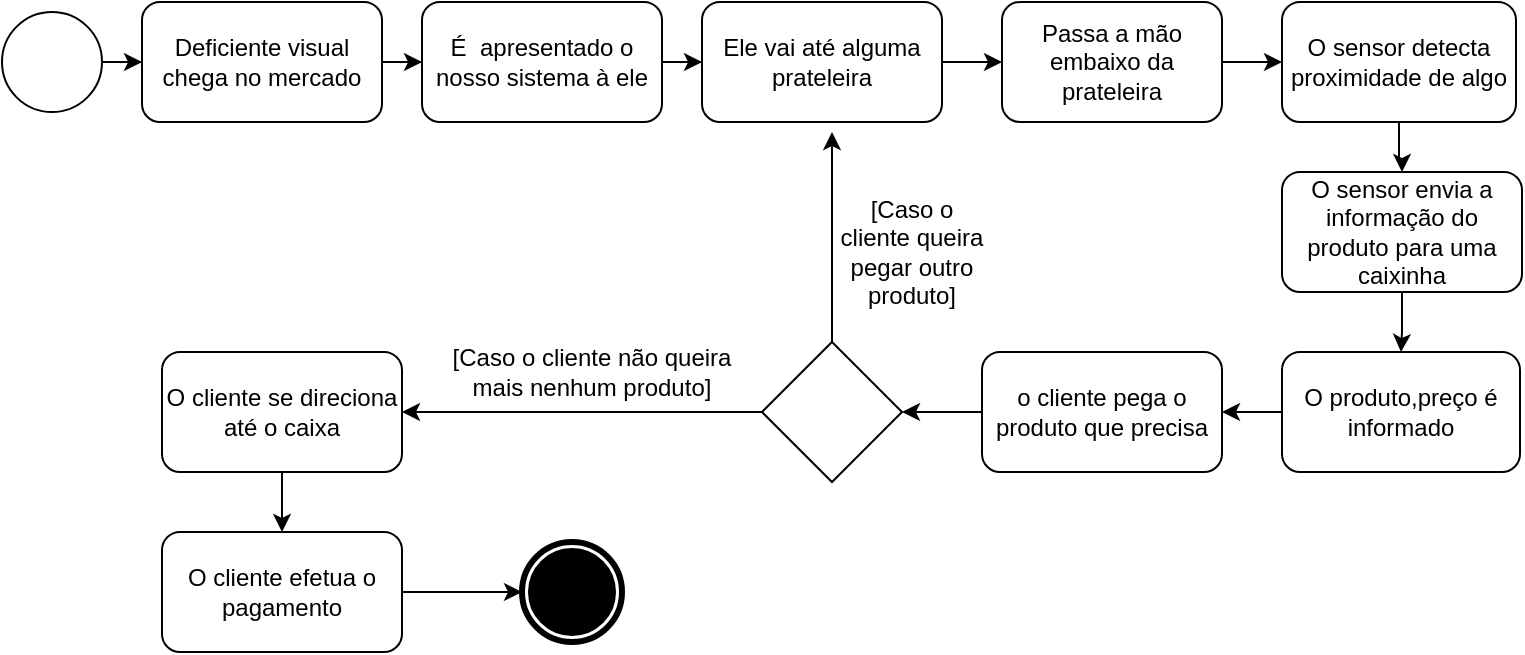 <mxfile pages="1" version="11.2.4" type="device"><diagram id="BJ-64IzL2NEHogAmG8qW" name="Page-1"><mxGraphModel dx="868" dy="480" grid="1" gridSize="10" guides="1" tooltips="1" connect="1" arrows="1" fold="1" page="1" pageScale="1" pageWidth="827" pageHeight="1169" math="0" shadow="0"><root><mxCell id="0"/><mxCell id="1" parent="0"/><mxCell id="x_xNSBSPTDFsIbwkqEu0-4" style="edgeStyle=orthogonalEdgeStyle;rounded=0;orthogonalLoop=1;jettySize=auto;html=1;" parent="1" source="x_xNSBSPTDFsIbwkqEu0-1" target="x_xNSBSPTDFsIbwkqEu0-2" edge="1"><mxGeometry relative="1" as="geometry"/></mxCell><mxCell id="x_xNSBSPTDFsIbwkqEu0-1" value="" style="ellipse;whiteSpace=wrap;html=1;aspect=fixed;" parent="1" vertex="1"><mxGeometry x="50" y="30" width="50" height="50" as="geometry"/></mxCell><mxCell id="x_xNSBSPTDFsIbwkqEu0-5" style="edgeStyle=orthogonalEdgeStyle;rounded=0;orthogonalLoop=1;jettySize=auto;html=1;" parent="1" source="x_xNSBSPTDFsIbwkqEu0-2" target="x_xNSBSPTDFsIbwkqEu0-3" edge="1"><mxGeometry relative="1" as="geometry"/></mxCell><mxCell id="x_xNSBSPTDFsIbwkqEu0-2" value="Deficiente visual chega no mercado" style="rounded=1;whiteSpace=wrap;html=1;" parent="1" vertex="1"><mxGeometry x="120" y="25" width="120" height="60" as="geometry"/></mxCell><mxCell id="x_xNSBSPTDFsIbwkqEu0-7" style="edgeStyle=orthogonalEdgeStyle;rounded=0;orthogonalLoop=1;jettySize=auto;html=1;" parent="1" source="x_xNSBSPTDFsIbwkqEu0-3" target="x_xNSBSPTDFsIbwkqEu0-6" edge="1"><mxGeometry relative="1" as="geometry"/></mxCell><mxCell id="x_xNSBSPTDFsIbwkqEu0-3" value="É&amp;nbsp; apresentado o nosso sistema à ele" style="rounded=1;whiteSpace=wrap;html=1;" parent="1" vertex="1"><mxGeometry x="260" y="25" width="120" height="60" as="geometry"/></mxCell><mxCell id="x_xNSBSPTDFsIbwkqEu0-9" value="" style="edgeStyle=orthogonalEdgeStyle;rounded=0;orthogonalLoop=1;jettySize=auto;html=1;" parent="1" source="x_xNSBSPTDFsIbwkqEu0-6" target="x_xNSBSPTDFsIbwkqEu0-8" edge="1"><mxGeometry relative="1" as="geometry"/></mxCell><mxCell id="x_xNSBSPTDFsIbwkqEu0-6" value="Ele vai até alguma prateleira" style="rounded=1;whiteSpace=wrap;html=1;" parent="1" vertex="1"><mxGeometry x="400" y="25" width="120" height="60" as="geometry"/></mxCell><mxCell id="x_xNSBSPTDFsIbwkqEu0-11" style="edgeStyle=orthogonalEdgeStyle;rounded=0;orthogonalLoop=1;jettySize=auto;html=1;" parent="1" source="x_xNSBSPTDFsIbwkqEu0-8" target="x_xNSBSPTDFsIbwkqEu0-10" edge="1"><mxGeometry relative="1" as="geometry"/></mxCell><mxCell id="x_xNSBSPTDFsIbwkqEu0-8" value="Passa a mão embaixo da prateleira" style="rounded=1;whiteSpace=wrap;html=1;" parent="1" vertex="1"><mxGeometry x="550" y="25" width="110" height="60" as="geometry"/></mxCell><mxCell id="x_xNSBSPTDFsIbwkqEu0-15" style="edgeStyle=orthogonalEdgeStyle;rounded=0;orthogonalLoop=1;jettySize=auto;html=1;entryX=0.5;entryY=0;entryDx=0;entryDy=0;" parent="1" source="x_xNSBSPTDFsIbwkqEu0-10" target="x_xNSBSPTDFsIbwkqEu0-14" edge="1"><mxGeometry relative="1" as="geometry"/></mxCell><mxCell id="x_xNSBSPTDFsIbwkqEu0-10" value="O sensor detecta proximidade de algo" style="rounded=1;whiteSpace=wrap;html=1;" parent="1" vertex="1"><mxGeometry x="690" y="25" width="117" height="60" as="geometry"/></mxCell><mxCell id="x_xNSBSPTDFsIbwkqEu0-18" value="" style="edgeStyle=orthogonalEdgeStyle;rounded=0;orthogonalLoop=1;jettySize=auto;html=1;" parent="1" source="x_xNSBSPTDFsIbwkqEu0-14" target="x_xNSBSPTDFsIbwkqEu0-16" edge="1"><mxGeometry relative="1" as="geometry"/></mxCell><mxCell id="x_xNSBSPTDFsIbwkqEu0-14" value="O sensor envia a informação do produto para uma caixinha" style="rounded=1;whiteSpace=wrap;html=1;" parent="1" vertex="1"><mxGeometry x="690" y="110" width="120" height="60" as="geometry"/></mxCell><mxCell id="x_xNSBSPTDFsIbwkqEu0-19" style="edgeStyle=orthogonalEdgeStyle;rounded=0;orthogonalLoop=1;jettySize=auto;html=1;entryX=1;entryY=0.5;entryDx=0;entryDy=0;" parent="1" source="x_xNSBSPTDFsIbwkqEu0-16" target="x_xNSBSPTDFsIbwkqEu0-17" edge="1"><mxGeometry relative="1" as="geometry"/></mxCell><mxCell id="x_xNSBSPTDFsIbwkqEu0-16" value="O produto,preço é informado" style="rounded=1;whiteSpace=wrap;html=1;" parent="1" vertex="1"><mxGeometry x="690" y="200" width="119" height="60" as="geometry"/></mxCell><mxCell id="x_xNSBSPTDFsIbwkqEu0-22" style="edgeStyle=orthogonalEdgeStyle;rounded=0;orthogonalLoop=1;jettySize=auto;html=1;entryX=1;entryY=0.5;entryDx=0;entryDy=0;" parent="1" source="x_xNSBSPTDFsIbwkqEu0-17" target="x_xNSBSPTDFsIbwkqEu0-21" edge="1"><mxGeometry relative="1" as="geometry"/></mxCell><mxCell id="x_xNSBSPTDFsIbwkqEu0-17" value="o cliente pega o produto que precisa" style="rounded=1;whiteSpace=wrap;html=1;" parent="1" vertex="1"><mxGeometry x="540" y="200" width="120" height="60" as="geometry"/></mxCell><mxCell id="x_xNSBSPTDFsIbwkqEu0-27" style="edgeStyle=orthogonalEdgeStyle;rounded=0;orthogonalLoop=1;jettySize=auto;html=1;" parent="1" source="x_xNSBSPTDFsIbwkqEu0-21" edge="1"><mxGeometry relative="1" as="geometry"><mxPoint x="465" y="90" as="targetPoint"/></mxGeometry></mxCell><mxCell id="x_xNSBSPTDFsIbwkqEu0-30" style="edgeStyle=orthogonalEdgeStyle;rounded=0;orthogonalLoop=1;jettySize=auto;html=1;entryX=1;entryY=0.5;entryDx=0;entryDy=0;" parent="1" source="x_xNSBSPTDFsIbwkqEu0-21" target="x_xNSBSPTDFsIbwkqEu0-28" edge="1"><mxGeometry relative="1" as="geometry"/></mxCell><mxCell id="x_xNSBSPTDFsIbwkqEu0-21" value="" style="rhombus;whiteSpace=wrap;html=1;" parent="1" vertex="1"><mxGeometry x="430" y="195" width="70" height="70" as="geometry"/></mxCell><mxCell id="x_xNSBSPTDFsIbwkqEu0-24" value="[Caso o cliente queira pegar outro produto]" style="text;html=1;strokeColor=none;fillColor=none;align=center;verticalAlign=middle;whiteSpace=wrap;rounded=0;direction=south;" parent="1" vertex="1"><mxGeometry x="465" y="80" width="80" height="140" as="geometry"/></mxCell><mxCell id="x_xNSBSPTDFsIbwkqEu0-32" style="edgeStyle=orthogonalEdgeStyle;rounded=0;orthogonalLoop=1;jettySize=auto;html=1;entryX=0.5;entryY=0;entryDx=0;entryDy=0;" parent="1" source="x_xNSBSPTDFsIbwkqEu0-28" target="x_xNSBSPTDFsIbwkqEu0-31" edge="1"><mxGeometry relative="1" as="geometry"/></mxCell><mxCell id="x_xNSBSPTDFsIbwkqEu0-28" value="O cliente se direciona até o caixa" style="rounded=1;whiteSpace=wrap;html=1;" parent="1" vertex="1"><mxGeometry x="130" y="200" width="120" height="60" as="geometry"/></mxCell><mxCell id="x_xNSBSPTDFsIbwkqEu0-29" value="[Caso o cliente não queira mais nenhum produto]" style="text;html=1;strokeColor=none;fillColor=none;align=center;verticalAlign=middle;whiteSpace=wrap;rounded=0;" parent="1" vertex="1"><mxGeometry x="270" y="200" width="150" height="20" as="geometry"/></mxCell><mxCell id="x_xNSBSPTDFsIbwkqEu0-33" style="edgeStyle=orthogonalEdgeStyle;rounded=0;orthogonalLoop=1;jettySize=auto;html=1;" parent="1" source="x_xNSBSPTDFsIbwkqEu0-31" edge="1"><mxGeometry relative="1" as="geometry"><mxPoint x="310" y="320" as="targetPoint"/></mxGeometry></mxCell><mxCell id="x_xNSBSPTDFsIbwkqEu0-31" value="O cliente efetua o pagamento" style="rounded=1;whiteSpace=wrap;html=1;" parent="1" vertex="1"><mxGeometry x="130" y="290" width="120" height="60" as="geometry"/></mxCell><mxCell id="x_xNSBSPTDFsIbwkqEu0-34" value="" style="shape=mxgraph.bpmn.shape;html=1;verticalLabelPosition=bottom;labelBackgroundColor=#ffffff;verticalAlign=top;align=center;perimeter=ellipsePerimeter;outlineConnect=0;outline=end;symbol=terminate;" parent="1" vertex="1"><mxGeometry x="310" y="295" width="50" height="50" as="geometry"/></mxCell></root></mxGraphModel></diagram></mxfile>